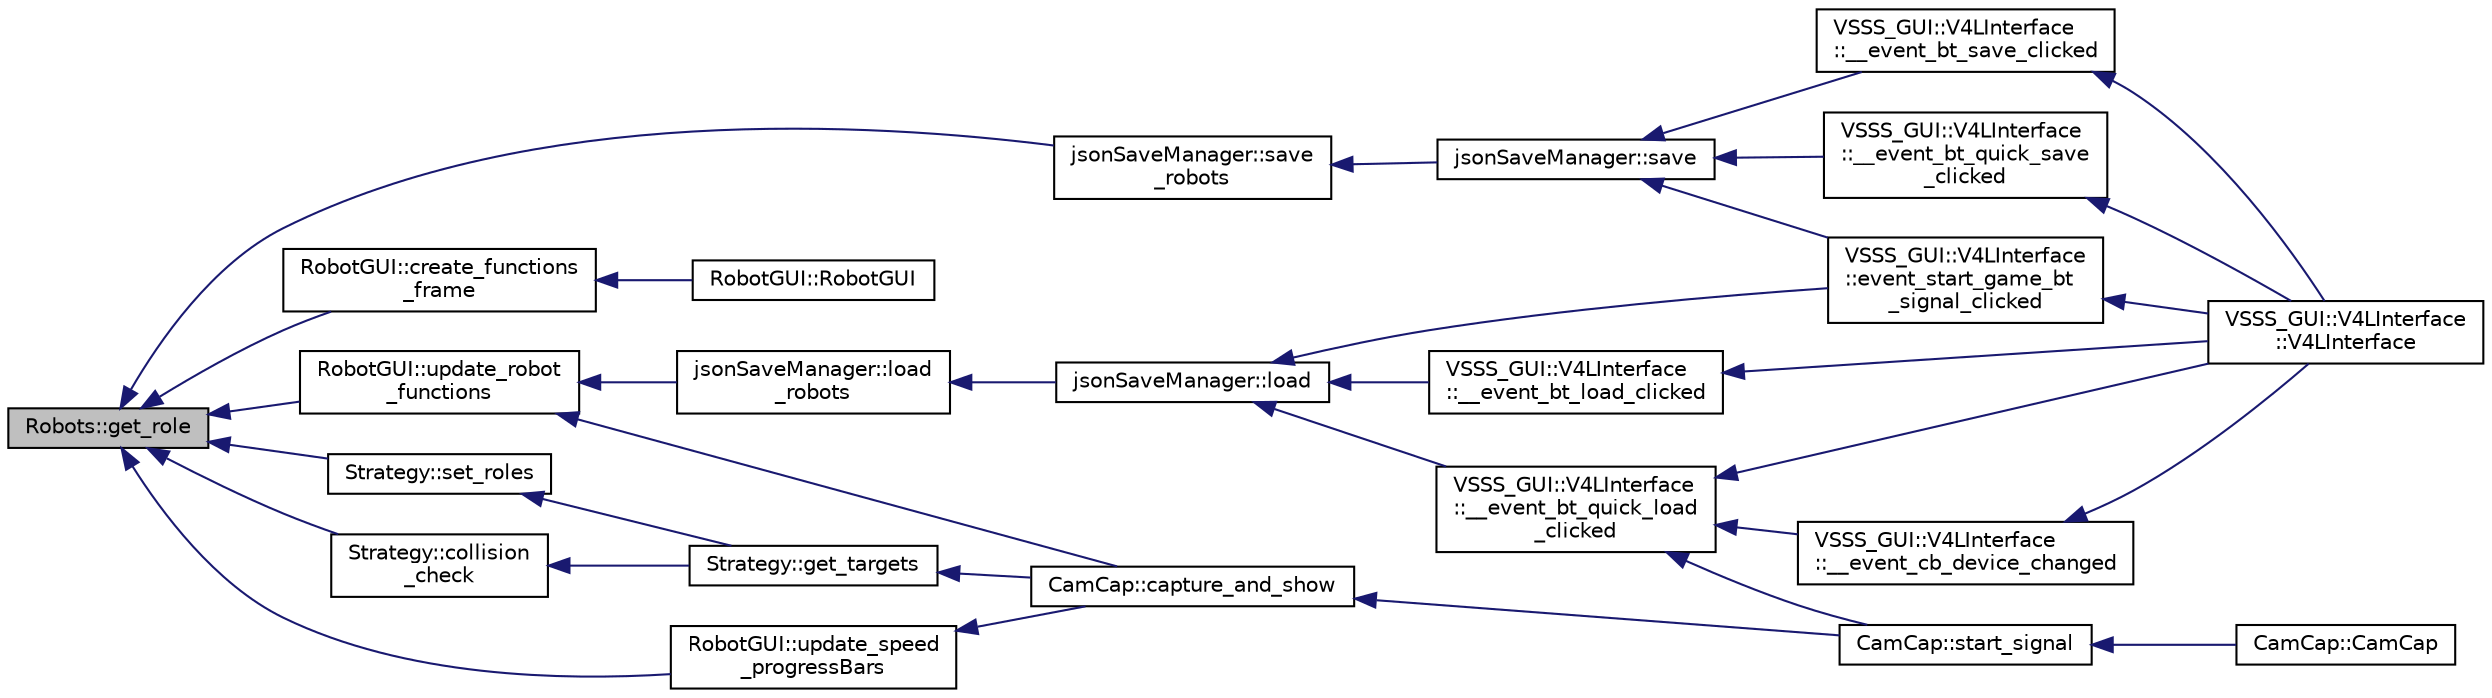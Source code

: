 digraph "Robots::get_role"
{
 // INTERACTIVE_SVG=YES
  edge [fontname="Helvetica",fontsize="10",labelfontname="Helvetica",labelfontsize="10"];
  node [fontname="Helvetica",fontsize="10",shape=record];
  rankdir="LR";
  Node305 [label="Robots::get_role",height=0.2,width=0.4,color="black", fillcolor="grey75", style="filled", fontcolor="black"];
  Node305 -> Node306 [dir="back",color="midnightblue",fontsize="10",style="solid",fontname="Helvetica"];
  Node306 [label="Strategy::collision\l_check",height=0.2,width=0.4,color="black", fillcolor="white", style="filled",URL="$class_strategy.html#a8d1fa6e7cb13f7eb135bc853beef462d"];
  Node306 -> Node307 [dir="back",color="midnightblue",fontsize="10",style="solid",fontname="Helvetica"];
  Node307 [label="Strategy::get_targets",height=0.2,width=0.4,color="black", fillcolor="white", style="filled",URL="$class_strategy.html#ab1c455b23e8b7f3377132a3e243f8f76"];
  Node307 -> Node308 [dir="back",color="midnightblue",fontsize="10",style="solid",fontname="Helvetica"];
  Node308 [label="CamCap::capture_and_show",height=0.2,width=0.4,color="black", fillcolor="white", style="filled",URL="$class_cam_cap.html#a87f384c5fec40a0ccfd7833347fec0df",tooltip="Captures camera frames and shows it in the interface. "];
  Node308 -> Node309 [dir="back",color="midnightblue",fontsize="10",style="solid",fontname="Helvetica"];
  Node309 [label="CamCap::start_signal",height=0.2,width=0.4,color="black", fillcolor="white", style="filled",URL="$class_cam_cap.html#ae676e6624dd821ad494a80e68a41e249",tooltip="Interface adjustments after &#39;start&#39; button is clicked. "];
  Node309 -> Node310 [dir="back",color="midnightblue",fontsize="10",style="solid",fontname="Helvetica"];
  Node310 [label="CamCap::CamCap",height=0.2,width=0.4,color="black", fillcolor="white", style="filled",URL="$class_cam_cap.html#afe0db98a5f72bc9b261dcb78e2840da6",tooltip="Constructor of a CamCap object. "];
  Node305 -> Node311 [dir="back",color="midnightblue",fontsize="10",style="solid",fontname="Helvetica"];
  Node311 [label="RobotGUI::create_functions\l_frame",height=0.2,width=0.4,color="black", fillcolor="white", style="filled",URL="$class_robot_g_u_i.html#ae936fdefc6553a75ec8c1971c50c4add"];
  Node311 -> Node312 [dir="back",color="midnightblue",fontsize="10",style="solid",fontname="Helvetica"];
  Node312 [label="RobotGUI::RobotGUI",height=0.2,width=0.4,color="black", fillcolor="white", style="filled",URL="$class_robot_g_u_i.html#a6e5874c7d6304555c48b08bd9c381253"];
  Node305 -> Node313 [dir="back",color="midnightblue",fontsize="10",style="solid",fontname="Helvetica"];
  Node313 [label="jsonSaveManager::save\l_robots",height=0.2,width=0.4,color="black", fillcolor="white", style="filled",URL="$classjson_save_manager.html#ad5acf46f5a0620389055c16c3faa2519",tooltip="Save robot configurations from interface to our JSON object. "];
  Node313 -> Node314 [dir="back",color="midnightblue",fontsize="10",style="solid",fontname="Helvetica"];
  Node314 [label="jsonSaveManager::save",height=0.2,width=0.4,color="black", fillcolor="white", style="filled",URL="$classjson_save_manager.html#a3e628f770c39e0111b46dac21d966171",tooltip="Saves all volatile data set in the interface to a given .json file. "];
  Node314 -> Node315 [dir="back",color="midnightblue",fontsize="10",style="solid",fontname="Helvetica"];
  Node315 [label="VSSS_GUI::V4LInterface\l::__event_bt_quick_save\l_clicked",height=0.2,width=0.4,color="black", fillcolor="white", style="filled",URL="$class_v_s_s_s___g_u_i_1_1_v4_l_interface.html#a018c35ae221964d08f1abb40ba01abcf",tooltip="Event triggered when &#39;Quick Save&#39; button is clicked. "];
  Node315 -> Node316 [dir="back",color="midnightblue",fontsize="10",style="solid",fontname="Helvetica"];
  Node316 [label="VSSS_GUI::V4LInterface\l::V4LInterface",height=0.2,width=0.4,color="black", fillcolor="white", style="filled",URL="$class_v_s_s_s___g_u_i_1_1_v4_l_interface.html#a8fafd828eacc6d5480649fa9fddc7ee4",tooltip="Constructor of a V4LInterface object. "];
  Node314 -> Node317 [dir="back",color="midnightblue",fontsize="10",style="solid",fontname="Helvetica"];
  Node317 [label="VSSS_GUI::V4LInterface\l::__event_bt_save_clicked",height=0.2,width=0.4,color="black", fillcolor="white", style="filled",URL="$class_v_s_s_s___g_u_i_1_1_v4_l_interface.html#a86cbf672edfd408bcac975be8dbacffd",tooltip="Event triggered when &#39;Save&#39; button is clicked. "];
  Node317 -> Node316 [dir="back",color="midnightblue",fontsize="10",style="solid",fontname="Helvetica"];
  Node314 -> Node318 [dir="back",color="midnightblue",fontsize="10",style="solid",fontname="Helvetica"];
  Node318 [label="VSSS_GUI::V4LInterface\l::event_start_game_bt\l_signal_clicked",height=0.2,width=0.4,color="black", fillcolor="white", style="filled",URL="$class_v_s_s_s___g_u_i_1_1_v4_l_interface.html#a8c3f91048adebeb0b5aa9838053cdcfe",tooltip="Event triggered when start button is clicked. Starts/finishes video recording. "];
  Node318 -> Node316 [dir="back",color="midnightblue",fontsize="10",style="solid",fontname="Helvetica"];
  Node305 -> Node319 [dir="back",color="midnightblue",fontsize="10",style="solid",fontname="Helvetica"];
  Node319 [label="Strategy::set_roles",height=0.2,width=0.4,color="black", fillcolor="white", style="filled",URL="$class_strategy.html#a35458436b6f9d4f080ce8415af3dc599"];
  Node319 -> Node307 [dir="back",color="midnightblue",fontsize="10",style="solid",fontname="Helvetica"];
  Node305 -> Node320 [dir="back",color="midnightblue",fontsize="10",style="solid",fontname="Helvetica"];
  Node320 [label="RobotGUI::update_robot\l_functions",height=0.2,width=0.4,color="black", fillcolor="white", style="filled",URL="$class_robot_g_u_i.html#a88e9422aa99db2dd70403650ab1551a4"];
  Node320 -> Node308 [dir="back",color="midnightblue",fontsize="10",style="solid",fontname="Helvetica"];
  Node320 -> Node321 [dir="back",color="midnightblue",fontsize="10",style="solid",fontname="Helvetica"];
  Node321 [label="jsonSaveManager::load\l_robots",height=0.2,width=0.4,color="black", fillcolor="white", style="filled",URL="$classjson_save_manager.html#a6ddf4a28c77c83f37e3771177226c960",tooltip="Load robot configurations from our JSON object to the interface. "];
  Node321 -> Node322 [dir="back",color="midnightblue",fontsize="10",style="solid",fontname="Helvetica"];
  Node322 [label="jsonSaveManager::load",height=0.2,width=0.4,color="black", fillcolor="white", style="filled",URL="$classjson_save_manager.html#a79fd35c53290662b58c5a4869376fa2e",tooltip="Loads all avaliable configurations in the given .json file. "];
  Node322 -> Node323 [dir="back",color="midnightblue",fontsize="10",style="solid",fontname="Helvetica"];
  Node323 [label="VSSS_GUI::V4LInterface\l::__event_bt_load_clicked",height=0.2,width=0.4,color="black", fillcolor="white", style="filled",URL="$class_v_s_s_s___g_u_i_1_1_v4_l_interface.html#a62894fc8a49716b44d3a3c6a445fe880",tooltip="Event triggered when &#39;Load&#39; button is clicked. "];
  Node323 -> Node316 [dir="back",color="midnightblue",fontsize="10",style="solid",fontname="Helvetica"];
  Node322 -> Node324 [dir="back",color="midnightblue",fontsize="10",style="solid",fontname="Helvetica"];
  Node324 [label="VSSS_GUI::V4LInterface\l::__event_bt_quick_load\l_clicked",height=0.2,width=0.4,color="black", fillcolor="white", style="filled",URL="$class_v_s_s_s___g_u_i_1_1_v4_l_interface.html#a3010084dff2d7f93eed40efaab8ee61b",tooltip="Event triggered when &#39;Quick Load&#39; button is clicked. "];
  Node324 -> Node309 [dir="back",color="midnightblue",fontsize="10",style="solid",fontname="Helvetica"];
  Node324 -> Node316 [dir="back",color="midnightblue",fontsize="10",style="solid",fontname="Helvetica"];
  Node324 -> Node325 [dir="back",color="midnightblue",fontsize="10",style="solid",fontname="Helvetica"];
  Node325 [label="VSSS_GUI::V4LInterface\l::__event_cb_device_changed",height=0.2,width=0.4,color="black", fillcolor="white", style="filled",URL="$class_v_s_s_s___g_u_i_1_1_v4_l_interface.html#af38c88f726a7ff9fab089ab9ed20c03c",tooltip="Event triggered when a new device is selected in Device combobox. "];
  Node325 -> Node316 [dir="back",color="midnightblue",fontsize="10",style="solid",fontname="Helvetica"];
  Node322 -> Node318 [dir="back",color="midnightblue",fontsize="10",style="solid",fontname="Helvetica"];
  Node305 -> Node326 [dir="back",color="midnightblue",fontsize="10",style="solid",fontname="Helvetica"];
  Node326 [label="RobotGUI::update_speed\l_progressBars",height=0.2,width=0.4,color="black", fillcolor="white", style="filled",URL="$class_robot_g_u_i.html#aeb4d6cd3764ae5d1d7a24a5565aa42cb"];
  Node326 -> Node308 [dir="back",color="midnightblue",fontsize="10",style="solid",fontname="Helvetica"];
}
